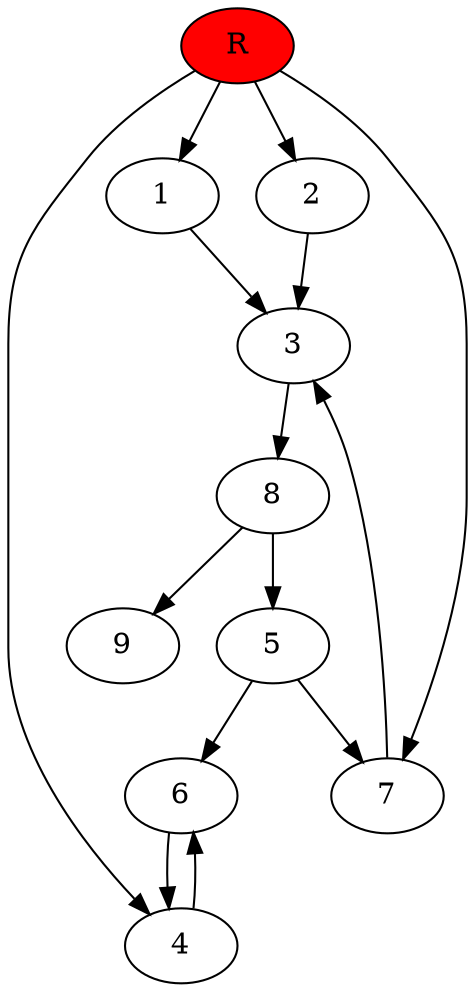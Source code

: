 digraph prb21906 {
	1
	2
	3
	4
	5
	6
	7
	8
	R [fillcolor="#ff0000" style=filled]
	1 -> 3
	2 -> 3
	3 -> 8
	4 -> 6
	5 -> 6
	5 -> 7
	6 -> 4
	7 -> 3
	8 -> 5
	8 -> 9
	R -> 1
	R -> 2
	R -> 4
	R -> 7
}
